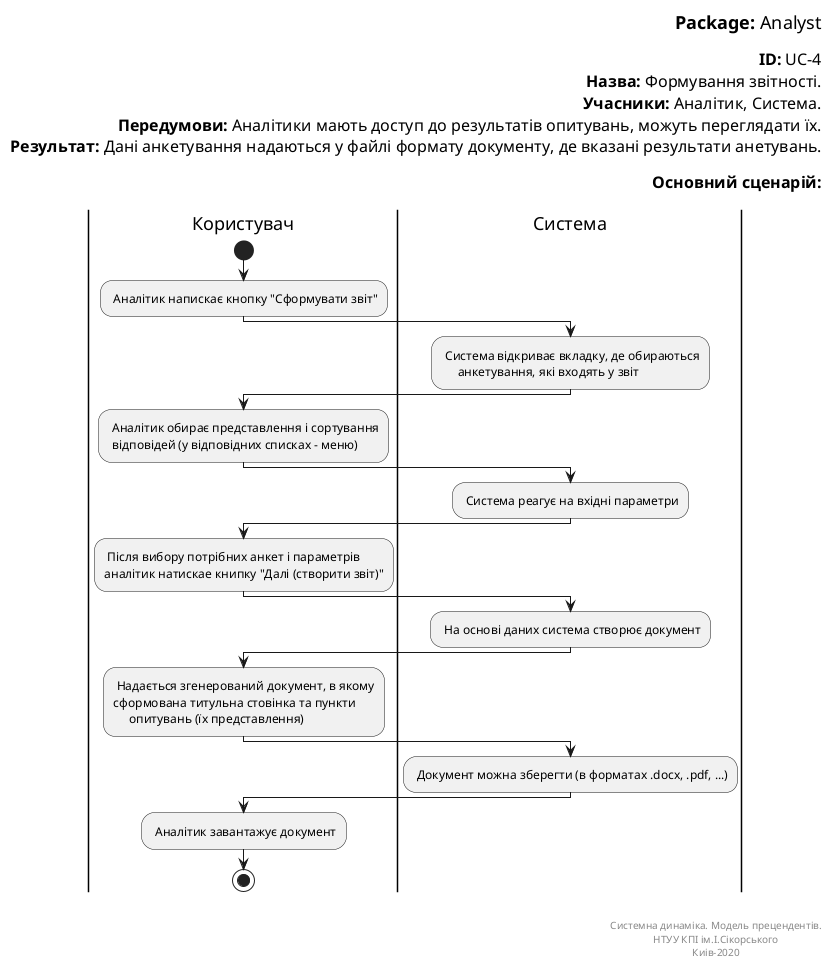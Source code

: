  @startuml Reports Forming
left header
<font color=000 size=18><b>Package:</b> Analyst

<font color=000 size=16><b>ID:</b> UC-4
<font color=000 size=16><b>Назва:</b> Формування звітності.
<font color=000 size=16><b>Учасники:</b> Аналітик, Система.
<font color=000 size=16><b>Передумови:</b> Аналітики мають доступ до результатів опитувань, можуть переглядати їх.
<font color=000 size=16><b>Результат:</b> Дані анкетування надаються у файлі формату документу, де вказані результати анетувань.

<font color=000 size=16><b>Основний сценарій:</b>

end header

|Користувач|
start
: Аналітик напискає кнопку "Сформувати звіт";

|Система|
: Система відкриває вкладку, де обираються
      анкетування, які входять у звіт;

|Користувач|
: Аналітик обирає представлення і сортування
  відповідей (у відповідних списках - меню);

|Система|
: Система реагує на вхідні параметри;

|Користувач|
: Після вибору потрібних анкет і параметрів
аналітик натискае книпку "Далі (створити звіт)";

|Система|
: На основі даних система створює документ;

|Користувач|
: Надається згенерований документ, в якому
сформована титульна стовінка та пункти
      опитувань (їх представлення);

|Система|
: Документ можна зберегти (в форматах .docx, .pdf, ...);

|Користувач|
: Аналітик завантажує документ;

stop;

right footer


Системна динаміка. Модель прецендентів.
НТУУ КПІ ім.І.Сікорського
Киів-2020
end footer

@enduml
